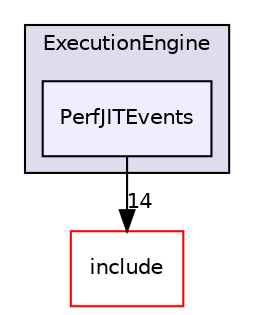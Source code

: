 digraph "lib/ExecutionEngine/PerfJITEvents" {
  bgcolor=transparent;
  compound=true
  node [ fontsize="10", fontname="Helvetica"];
  edge [ labelfontsize="10", labelfontname="Helvetica"];
  subgraph clusterdir_9ff4c6dc1720636682ab045c894e9bc5 {
    graph [ bgcolor="#ddddee", pencolor="black", label="ExecutionEngine" fontname="Helvetica", fontsize="10", URL="dir_9ff4c6dc1720636682ab045c894e9bc5.html"]
  dir_b8c315def5dadaa4e5a90d89aa927992 [shape=box, label="PerfJITEvents", style="filled", fillcolor="#eeeeff", pencolor="black", URL="dir_b8c315def5dadaa4e5a90d89aa927992.html"];
  }
  dir_d44c64559bbebec7f509842c48db8b23 [shape=box label="include" color="red" URL="dir_d44c64559bbebec7f509842c48db8b23.html"];
  dir_b8c315def5dadaa4e5a90d89aa927992->dir_d44c64559bbebec7f509842c48db8b23 [headlabel="14", labeldistance=1.5 headhref="dir_000065_000001.html"];
}
